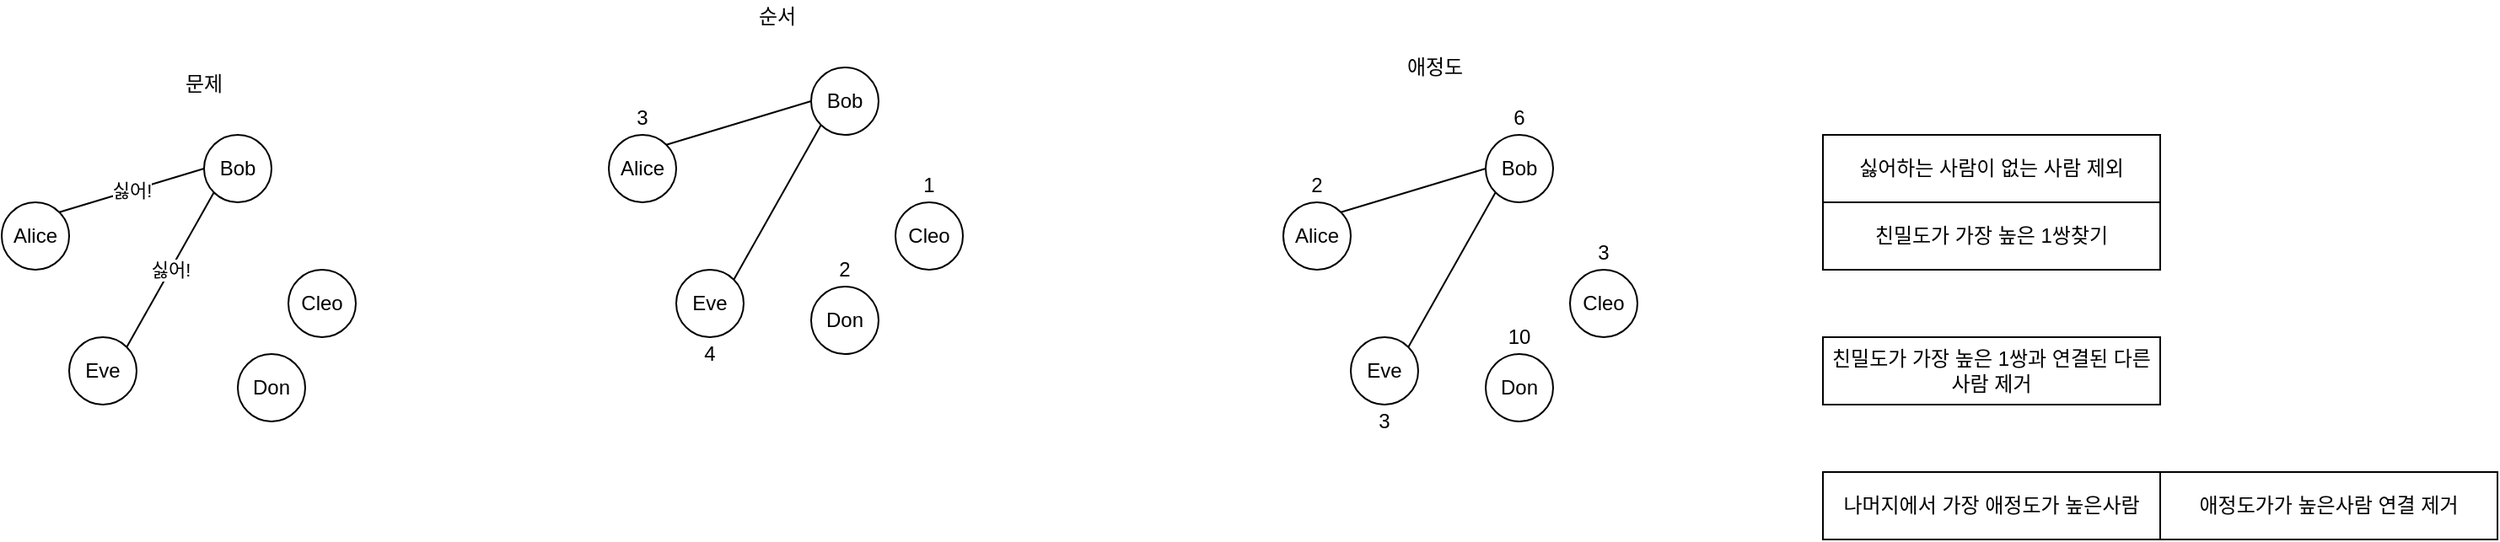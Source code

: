 <mxfile version="13.7.9" type="device"><diagram id="Z6DABj3rBp1A7m2ZjHcz" name="페이지-1"><mxGraphModel dx="621" dy="461" grid="1" gridSize="10" guides="1" tooltips="1" connect="0" arrows="1" fold="1" page="1" pageScale="1" pageWidth="10000" pageHeight="10000" math="0" shadow="0"><root><mxCell id="0"/><mxCell id="1" parent="0"/><mxCell id="UzV0LZ4GfHyUPAKVRbHE-1" value="Alice" style="ellipse;whiteSpace=wrap;html=1;aspect=fixed;" parent="1" vertex="1"><mxGeometry x="520" y="360" width="40" height="40" as="geometry"/></mxCell><mxCell id="UzV0LZ4GfHyUPAKVRbHE-2" value="Bob" style="ellipse;whiteSpace=wrap;html=1;aspect=fixed;" parent="1" vertex="1"><mxGeometry x="640" y="320" width="40" height="40" as="geometry"/></mxCell><mxCell id="UzV0LZ4GfHyUPAKVRbHE-3" value="Eve" style="ellipse;whiteSpace=wrap;html=1;aspect=fixed;" parent="1" vertex="1"><mxGeometry x="560" y="440" width="40" height="40" as="geometry"/></mxCell><mxCell id="UzV0LZ4GfHyUPAKVRbHE-4" value="Don" style="ellipse;whiteSpace=wrap;html=1;aspect=fixed;" parent="1" vertex="1"><mxGeometry x="660" y="450" width="40" height="40" as="geometry"/></mxCell><mxCell id="UzV0LZ4GfHyUPAKVRbHE-5" value="Cleo" style="ellipse;whiteSpace=wrap;html=1;aspect=fixed;" parent="1" vertex="1"><mxGeometry x="690" y="400" width="40" height="40" as="geometry"/></mxCell><mxCell id="UzV0LZ4GfHyUPAKVRbHE-6" value="싫어!" style="endArrow=none;html=1;exitX=1;exitY=0;exitDx=0;exitDy=0;entryX=0;entryY=1;entryDx=0;entryDy=0;" parent="1" source="UzV0LZ4GfHyUPAKVRbHE-3" target="UzV0LZ4GfHyUPAKVRbHE-2" edge="1"><mxGeometry width="50" height="50" relative="1" as="geometry"><mxPoint x="630" y="460" as="sourcePoint"/><mxPoint x="680" y="410" as="targetPoint"/></mxGeometry></mxCell><mxCell id="UzV0LZ4GfHyUPAKVRbHE-7" value="싫어!" style="endArrow=none;html=1;entryX=0;entryY=0.5;entryDx=0;entryDy=0;exitX=1;exitY=0;exitDx=0;exitDy=0;" parent="1" source="UzV0LZ4GfHyUPAKVRbHE-1" target="UzV0LZ4GfHyUPAKVRbHE-2" edge="1"><mxGeometry width="50" height="50" relative="1" as="geometry"><mxPoint x="540" y="420" as="sourcePoint"/><mxPoint x="590" y="370" as="targetPoint"/></mxGeometry></mxCell><mxCell id="UzV0LZ4GfHyUPAKVRbHE-9" value="문제" style="text;html=1;strokeColor=none;fillColor=none;align=center;verticalAlign=middle;whiteSpace=wrap;rounded=0;" parent="1" vertex="1"><mxGeometry x="620" y="280" width="40" height="20" as="geometry"/></mxCell><mxCell id="UzV0LZ4GfHyUPAKVRbHE-10" value="Alice" style="ellipse;whiteSpace=wrap;html=1;aspect=fixed;" parent="1" vertex="1"><mxGeometry x="880" y="320" width="40" height="40" as="geometry"/></mxCell><mxCell id="UzV0LZ4GfHyUPAKVRbHE-11" value="Bob" style="ellipse;whiteSpace=wrap;html=1;aspect=fixed;" parent="1" vertex="1"><mxGeometry x="1000" y="280" width="40" height="40" as="geometry"/></mxCell><mxCell id="UzV0LZ4GfHyUPAKVRbHE-12" value="Eve" style="ellipse;whiteSpace=wrap;html=1;aspect=fixed;" parent="1" vertex="1"><mxGeometry x="920" y="400" width="40" height="40" as="geometry"/></mxCell><mxCell id="UzV0LZ4GfHyUPAKVRbHE-13" value="Don" style="ellipse;whiteSpace=wrap;html=1;aspect=fixed;" parent="1" vertex="1"><mxGeometry x="1000" y="410" width="40" height="40" as="geometry"/></mxCell><mxCell id="UzV0LZ4GfHyUPAKVRbHE-14" value="Cleo" style="ellipse;whiteSpace=wrap;html=1;aspect=fixed;" parent="1" vertex="1"><mxGeometry x="1050" y="360" width="40" height="40" as="geometry"/></mxCell><mxCell id="UzV0LZ4GfHyUPAKVRbHE-15" value="" style="endArrow=none;html=1;exitX=1;exitY=0;exitDx=0;exitDy=0;entryX=0;entryY=1;entryDx=0;entryDy=0;" parent="1" source="UzV0LZ4GfHyUPAKVRbHE-12" target="UzV0LZ4GfHyUPAKVRbHE-11" edge="1"><mxGeometry width="50" height="50" relative="1" as="geometry"><mxPoint x="990" y="420" as="sourcePoint"/><mxPoint x="1040" y="370" as="targetPoint"/></mxGeometry></mxCell><mxCell id="UzV0LZ4GfHyUPAKVRbHE-16" value="" style="endArrow=none;html=1;entryX=0;entryY=0.5;entryDx=0;entryDy=0;exitX=1;exitY=0;exitDx=0;exitDy=0;" parent="1" source="UzV0LZ4GfHyUPAKVRbHE-10" target="UzV0LZ4GfHyUPAKVRbHE-11" edge="1"><mxGeometry width="50" height="50" relative="1" as="geometry"><mxPoint x="900" y="380" as="sourcePoint"/><mxPoint x="950" y="330" as="targetPoint"/></mxGeometry></mxCell><mxCell id="UzV0LZ4GfHyUPAKVRbHE-17" value="1" style="text;html=1;strokeColor=none;fillColor=none;align=center;verticalAlign=middle;whiteSpace=wrap;rounded=0;" parent="1" vertex="1"><mxGeometry x="1050" y="340" width="40" height="20" as="geometry"/></mxCell><mxCell id="UzV0LZ4GfHyUPAKVRbHE-18" value="2" style="text;html=1;strokeColor=none;fillColor=none;align=center;verticalAlign=middle;whiteSpace=wrap;rounded=0;" parent="1" vertex="1"><mxGeometry x="1000" y="390" width="40" height="20" as="geometry"/></mxCell><mxCell id="UzV0LZ4GfHyUPAKVRbHE-19" value="4" style="text;html=1;strokeColor=none;fillColor=none;align=center;verticalAlign=middle;whiteSpace=wrap;rounded=0;" parent="1" vertex="1"><mxGeometry x="920" y="440" width="40" height="20" as="geometry"/></mxCell><mxCell id="UzV0LZ4GfHyUPAKVRbHE-20" value="3" style="text;html=1;strokeColor=none;fillColor=none;align=center;verticalAlign=middle;whiteSpace=wrap;rounded=0;" parent="1" vertex="1"><mxGeometry x="880" y="300" width="40" height="20" as="geometry"/></mxCell><mxCell id="UzV0LZ4GfHyUPAKVRbHE-21" value="순서" style="text;html=1;strokeColor=none;fillColor=none;align=center;verticalAlign=middle;whiteSpace=wrap;rounded=0;" parent="1" vertex="1"><mxGeometry x="960" y="240" width="40" height="20" as="geometry"/></mxCell><mxCell id="UzV0LZ4GfHyUPAKVRbHE-27" value="Alice" style="ellipse;whiteSpace=wrap;html=1;aspect=fixed;" parent="1" vertex="1"><mxGeometry x="1280" y="360" width="40" height="40" as="geometry"/></mxCell><mxCell id="UzV0LZ4GfHyUPAKVRbHE-28" value="Bob" style="ellipse;whiteSpace=wrap;html=1;aspect=fixed;" parent="1" vertex="1"><mxGeometry x="1400" y="320" width="40" height="40" as="geometry"/></mxCell><mxCell id="UzV0LZ4GfHyUPAKVRbHE-29" value="Eve" style="ellipse;whiteSpace=wrap;html=1;aspect=fixed;" parent="1" vertex="1"><mxGeometry x="1320" y="440" width="40" height="40" as="geometry"/></mxCell><mxCell id="UzV0LZ4GfHyUPAKVRbHE-30" value="Don" style="ellipse;whiteSpace=wrap;html=1;aspect=fixed;" parent="1" vertex="1"><mxGeometry x="1400" y="450" width="40" height="40" as="geometry"/></mxCell><mxCell id="UzV0LZ4GfHyUPAKVRbHE-31" value="Cleo" style="ellipse;whiteSpace=wrap;html=1;aspect=fixed;" parent="1" vertex="1"><mxGeometry x="1450" y="400" width="40" height="40" as="geometry"/></mxCell><mxCell id="UzV0LZ4GfHyUPAKVRbHE-32" value="" style="endArrow=none;html=1;exitX=1;exitY=0;exitDx=0;exitDy=0;entryX=0;entryY=1;entryDx=0;entryDy=0;" parent="1" source="UzV0LZ4GfHyUPAKVRbHE-29" target="UzV0LZ4GfHyUPAKVRbHE-28" edge="1"><mxGeometry width="50" height="50" relative="1" as="geometry"><mxPoint x="1390" y="460" as="sourcePoint"/><mxPoint x="1440" y="410" as="targetPoint"/></mxGeometry></mxCell><mxCell id="UzV0LZ4GfHyUPAKVRbHE-33" value="" style="endArrow=none;html=1;entryX=0;entryY=0.5;entryDx=0;entryDy=0;exitX=1;exitY=0;exitDx=0;exitDy=0;" parent="1" source="UzV0LZ4GfHyUPAKVRbHE-27" target="UzV0LZ4GfHyUPAKVRbHE-28" edge="1"><mxGeometry width="50" height="50" relative="1" as="geometry"><mxPoint x="1300" y="420" as="sourcePoint"/><mxPoint x="1350" y="370" as="targetPoint"/></mxGeometry></mxCell><mxCell id="UzV0LZ4GfHyUPAKVRbHE-34" value="3" style="text;html=1;strokeColor=none;fillColor=none;align=center;verticalAlign=middle;whiteSpace=wrap;rounded=0;" parent="1" vertex="1"><mxGeometry x="1450" y="380" width="40" height="20" as="geometry"/></mxCell><mxCell id="UzV0LZ4GfHyUPAKVRbHE-35" value="10" style="text;html=1;strokeColor=none;fillColor=none;align=center;verticalAlign=middle;whiteSpace=wrap;rounded=0;" parent="1" vertex="1"><mxGeometry x="1400" y="430" width="40" height="20" as="geometry"/></mxCell><mxCell id="UzV0LZ4GfHyUPAKVRbHE-36" value="3" style="text;html=1;strokeColor=none;fillColor=none;align=center;verticalAlign=middle;whiteSpace=wrap;rounded=0;" parent="1" vertex="1"><mxGeometry x="1320" y="480" width="40" height="20" as="geometry"/></mxCell><mxCell id="UzV0LZ4GfHyUPAKVRbHE-37" value="2" style="text;html=1;strokeColor=none;fillColor=none;align=center;verticalAlign=middle;whiteSpace=wrap;rounded=0;" parent="1" vertex="1"><mxGeometry x="1280" y="340" width="40" height="20" as="geometry"/></mxCell><mxCell id="UzV0LZ4GfHyUPAKVRbHE-38" value="애정도" style="text;html=1;strokeColor=none;fillColor=none;align=center;verticalAlign=middle;whiteSpace=wrap;rounded=0;" parent="1" vertex="1"><mxGeometry x="1350" y="270" width="40" height="20" as="geometry"/></mxCell><mxCell id="UzV0LZ4GfHyUPAKVRbHE-39" value="6" style="text;html=1;strokeColor=none;fillColor=none;align=center;verticalAlign=middle;whiteSpace=wrap;rounded=0;" parent="1" vertex="1"><mxGeometry x="1400" y="300" width="40" height="20" as="geometry"/></mxCell><mxCell id="I2lP7Ql22uZR9-rwn0hZ-1" value="싫어하는 사람이 없는 사람 제외" style="rounded=0;whiteSpace=wrap;html=1;" vertex="1" parent="1"><mxGeometry x="1600" y="320" width="200" height="40" as="geometry"/></mxCell><mxCell id="I2lP7Ql22uZR9-rwn0hZ-2" value="친밀도가 가장 높은 1쌍찾기" style="rounded=0;whiteSpace=wrap;html=1;" vertex="1" parent="1"><mxGeometry x="1600" y="360" width="200" height="40" as="geometry"/></mxCell><mxCell id="I2lP7Ql22uZR9-rwn0hZ-3" value="친밀도가 가장 높은 1쌍과 연결된 다른 사람 제거" style="rounded=0;whiteSpace=wrap;html=1;" vertex="1" parent="1"><mxGeometry x="1600" y="440" width="200" height="40" as="geometry"/></mxCell><mxCell id="I2lP7Ql22uZR9-rwn0hZ-4" value="나머지에서 가장 애정도가 높은사람" style="rounded=0;whiteSpace=wrap;html=1;" vertex="1" parent="1"><mxGeometry x="1600" y="520" width="200" height="40" as="geometry"/></mxCell><mxCell id="I2lP7Ql22uZR9-rwn0hZ-5" value="애정도가가 높은사람 연결 제거" style="rounded=0;whiteSpace=wrap;html=1;" vertex="1" parent="1"><mxGeometry x="1800" y="520" width="200" height="40" as="geometry"/></mxCell></root></mxGraphModel></diagram></mxfile>